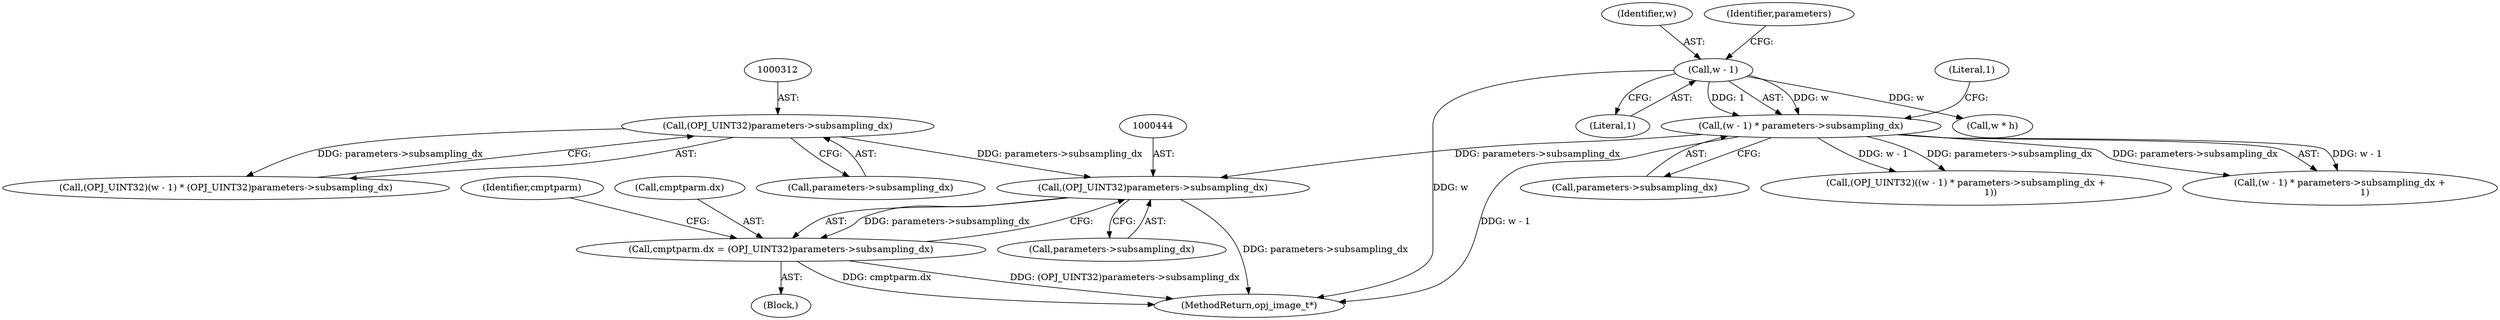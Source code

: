 digraph "0_openjpeg_e5285319229a5d77bf316bb0d3a6cbd3cb8666d9@pointer" {
"1000443" [label="(Call,(OPJ_UINT32)parameters->subsampling_dx)"];
"1000292" [label="(Call,(w - 1) * parameters->subsampling_dx)"];
"1000293" [label="(Call,w - 1)"];
"1000311" [label="(Call,(OPJ_UINT32)parameters->subsampling_dx)"];
"1000439" [label="(Call,cmptparm.dx = (OPJ_UINT32)parameters->subsampling_dx)"];
"1000295" [label="(Literal,1)"];
"1000311" [label="(Call,(OPJ_UINT32)parameters->subsampling_dx)"];
"1000294" [label="(Identifier,w)"];
"1000108" [label="(Block,)"];
"1000297" [label="(Identifier,parameters)"];
"1000296" [label="(Call,parameters->subsampling_dx)"];
"1000291" [label="(Call,(w - 1) * parameters->subsampling_dx +\n                 1)"];
"1000292" [label="(Call,(w - 1) * parameters->subsampling_dx)"];
"1000450" [label="(Identifier,cmptparm)"];
"1000516" [label="(Call,w * h)"];
"1000445" [label="(Call,parameters->subsampling_dx)"];
"1000299" [label="(Literal,1)"];
"1000439" [label="(Call,cmptparm.dx = (OPJ_UINT32)parameters->subsampling_dx)"];
"1000443" [label="(Call,(OPJ_UINT32)parameters->subsampling_dx)"];
"1000440" [label="(Call,cmptparm.dx)"];
"1000289" [label="(Call,(OPJ_UINT32)((w - 1) * parameters->subsampling_dx +\n                 1))"];
"1000305" [label="(Call,(OPJ_UINT32)(w - 1) * (OPJ_UINT32)parameters->subsampling_dx)"];
"1000313" [label="(Call,parameters->subsampling_dx)"];
"1000665" [label="(MethodReturn,opj_image_t*)"];
"1000293" [label="(Call,w - 1)"];
"1000443" -> "1000439"  [label="AST: "];
"1000443" -> "1000445"  [label="CFG: "];
"1000444" -> "1000443"  [label="AST: "];
"1000445" -> "1000443"  [label="AST: "];
"1000439" -> "1000443"  [label="CFG: "];
"1000443" -> "1000665"  [label="DDG: parameters->subsampling_dx"];
"1000443" -> "1000439"  [label="DDG: parameters->subsampling_dx"];
"1000292" -> "1000443"  [label="DDG: parameters->subsampling_dx"];
"1000311" -> "1000443"  [label="DDG: parameters->subsampling_dx"];
"1000292" -> "1000291"  [label="AST: "];
"1000292" -> "1000296"  [label="CFG: "];
"1000293" -> "1000292"  [label="AST: "];
"1000296" -> "1000292"  [label="AST: "];
"1000299" -> "1000292"  [label="CFG: "];
"1000292" -> "1000665"  [label="DDG: w - 1"];
"1000292" -> "1000289"  [label="DDG: w - 1"];
"1000292" -> "1000289"  [label="DDG: parameters->subsampling_dx"];
"1000292" -> "1000291"  [label="DDG: w - 1"];
"1000292" -> "1000291"  [label="DDG: parameters->subsampling_dx"];
"1000293" -> "1000292"  [label="DDG: w"];
"1000293" -> "1000292"  [label="DDG: 1"];
"1000293" -> "1000295"  [label="CFG: "];
"1000294" -> "1000293"  [label="AST: "];
"1000295" -> "1000293"  [label="AST: "];
"1000297" -> "1000293"  [label="CFG: "];
"1000293" -> "1000665"  [label="DDG: w"];
"1000293" -> "1000516"  [label="DDG: w"];
"1000311" -> "1000305"  [label="AST: "];
"1000311" -> "1000313"  [label="CFG: "];
"1000312" -> "1000311"  [label="AST: "];
"1000313" -> "1000311"  [label="AST: "];
"1000305" -> "1000311"  [label="CFG: "];
"1000311" -> "1000305"  [label="DDG: parameters->subsampling_dx"];
"1000439" -> "1000108"  [label="AST: "];
"1000440" -> "1000439"  [label="AST: "];
"1000450" -> "1000439"  [label="CFG: "];
"1000439" -> "1000665"  [label="DDG: (OPJ_UINT32)parameters->subsampling_dx"];
"1000439" -> "1000665"  [label="DDG: cmptparm.dx"];
}
